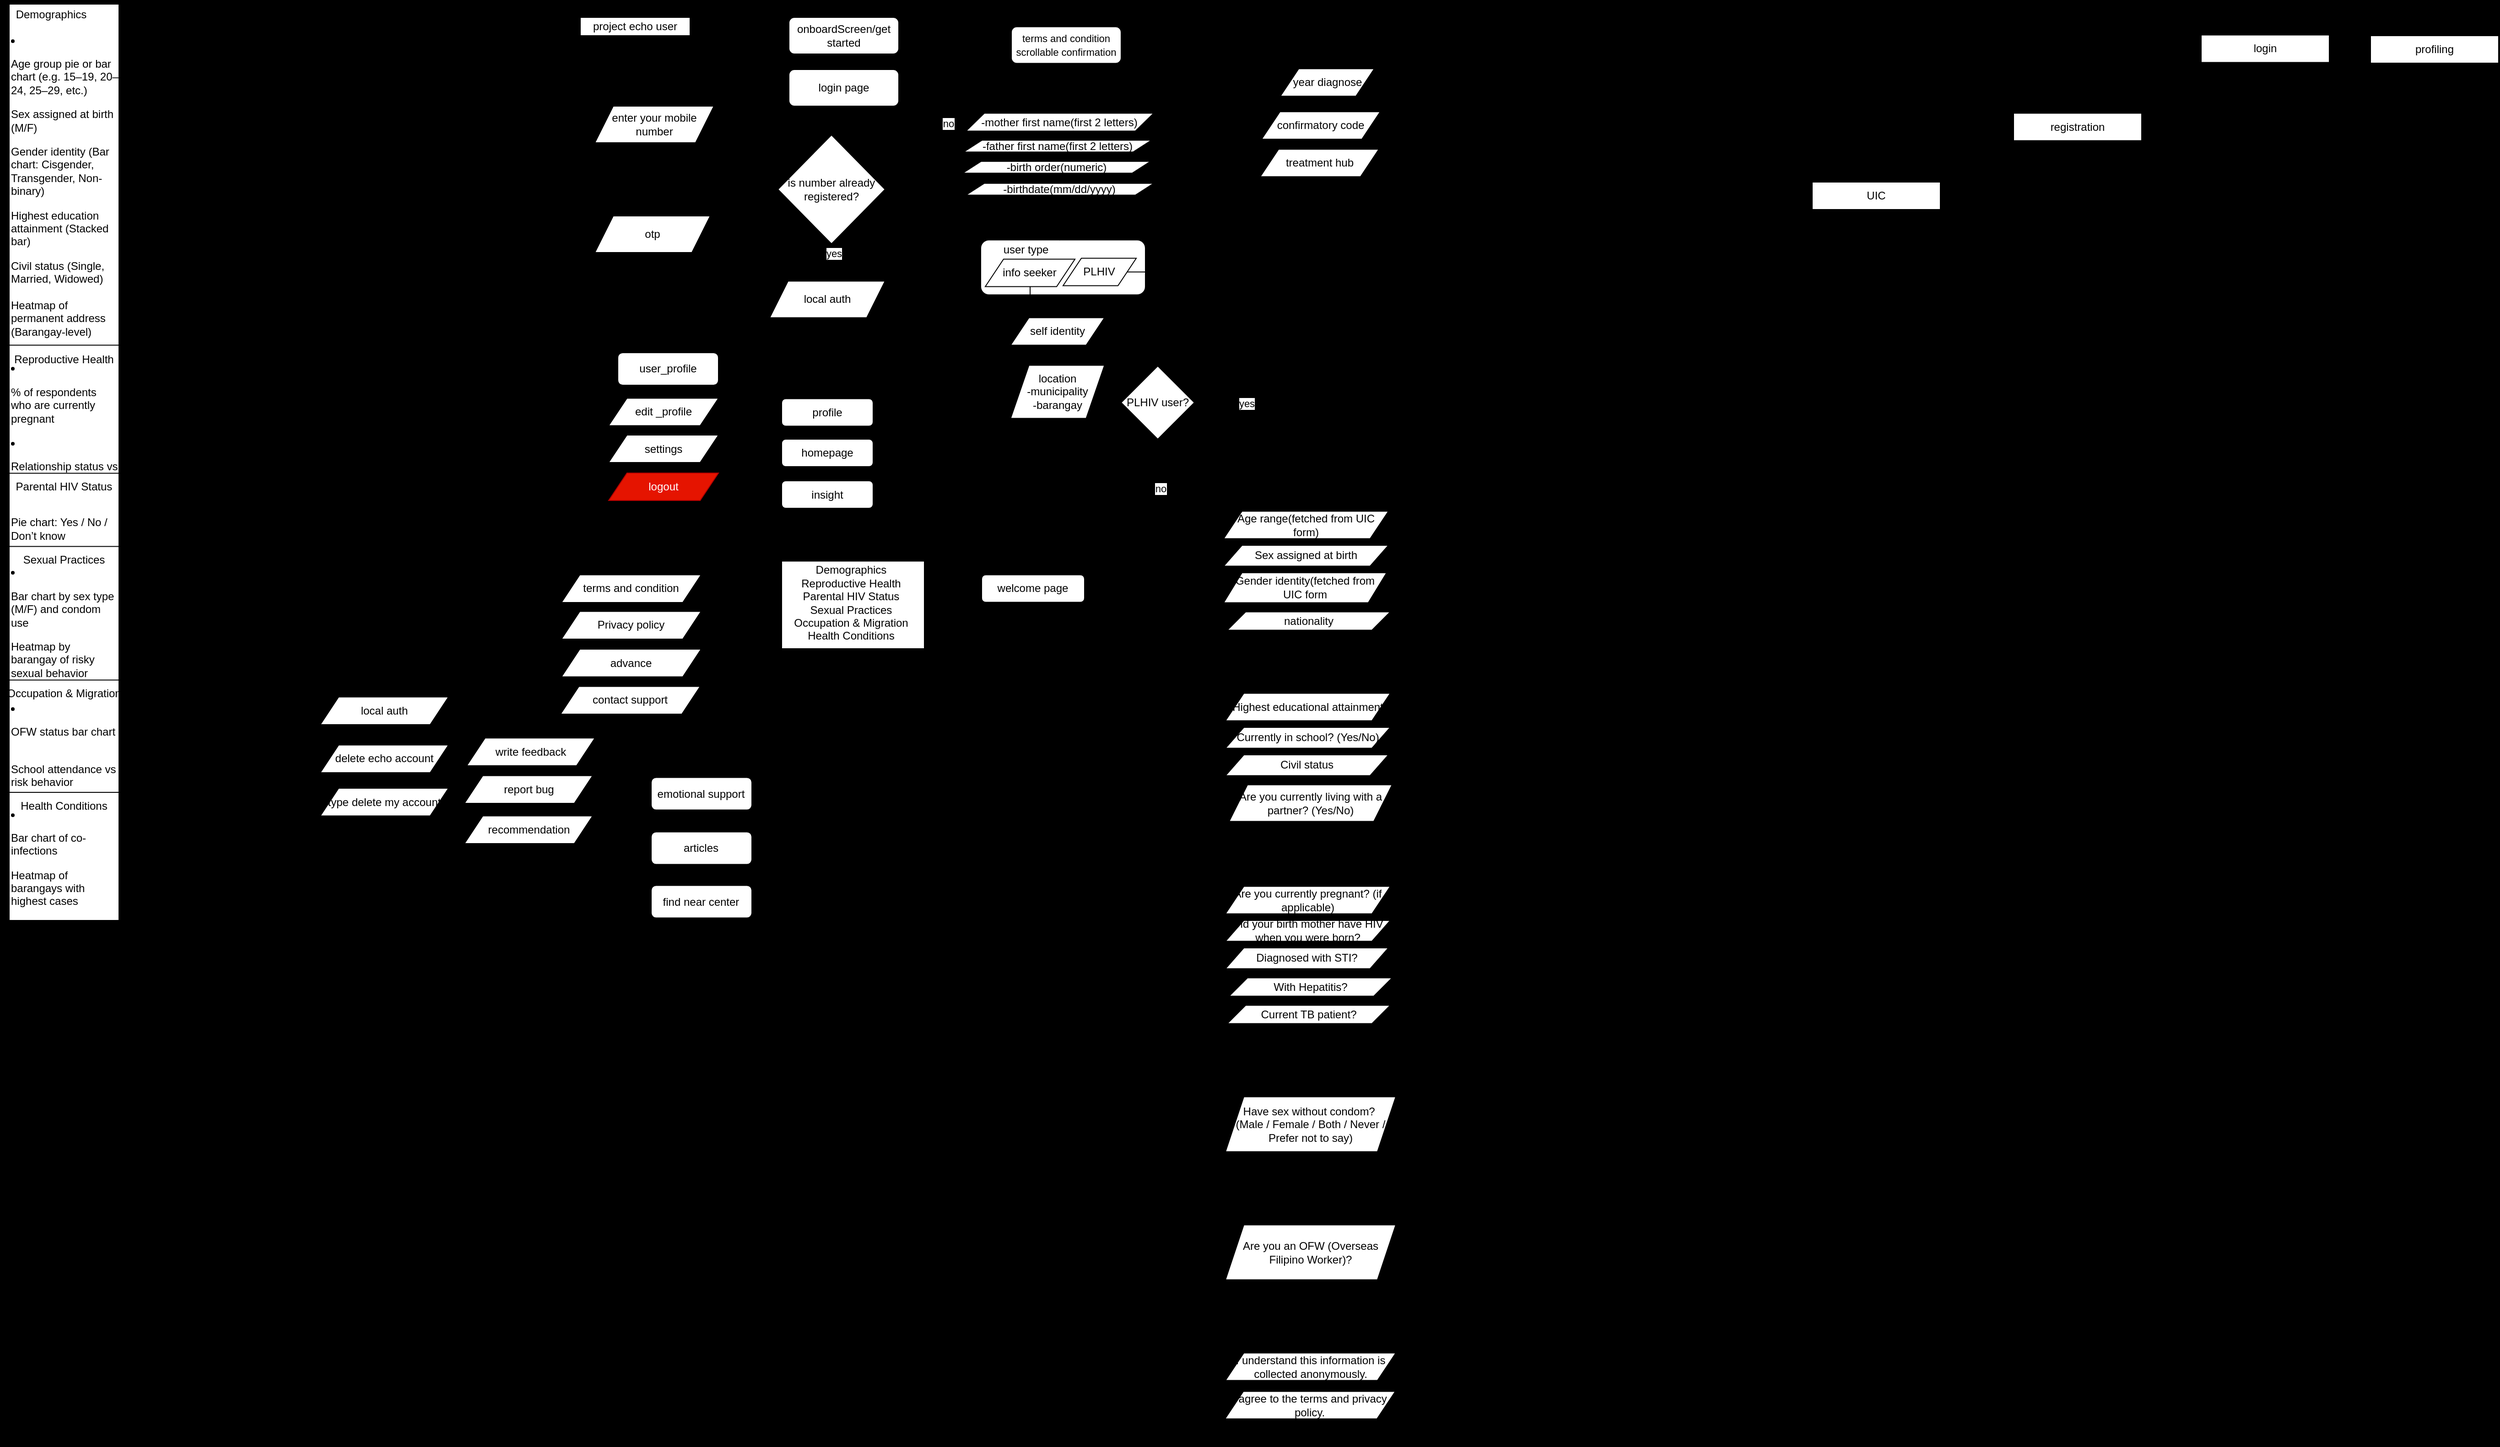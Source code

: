 <mxfile version="28.0.5">
  <diagram name="Page-1" id="9R6yXRowSwLRwM4YF0jt">
    <mxGraphModel dx="2304" dy="1020" grid="1" gridSize="10" guides="1" tooltips="1" connect="1" arrows="1" fold="1" page="1" pageScale="1" pageWidth="850" pageHeight="1100" background="light-dark(#000000,#000000)" math="0" shadow="0">
      <root>
        <mxCell id="0" />
        <mxCell id="1" parent="0" />
        <mxCell id="_if-oOEPhQZ48nYMYrpP-11" value="" style="rounded=0;whiteSpace=wrap;html=1;fillColor=none;" vertex="1" parent="1">
          <mxGeometry x="185.48" y="649.75" width="170.51" height="169.75" as="geometry" />
        </mxCell>
        <mxCell id="TQ_paNnPEj-k8EMu2wSg-22" value="" style="rounded=0;whiteSpace=wrap;html=1;fillColor=none;" parent="1" vertex="1">
          <mxGeometry x="627.99" y="132.25" width="226" height="133" as="geometry" />
        </mxCell>
        <mxCell id="PzX3rmqmM5q8GLzGmmiX-13" value="" style="rounded=0;whiteSpace=wrap;html=1;fillColor=none;" parent="1" vertex="1">
          <mxGeometry x="413.99" y="451.75" width="140" height="155.25" as="geometry" />
        </mxCell>
        <mxCell id="_LMe8sHWsWOSTw_ekPAe-2" value="project echo user" style="rounded=0;whiteSpace=wrap;html=1;" parent="1" vertex="1">
          <mxGeometry x="213.99" y="50" width="120" height="20" as="geometry" />
        </mxCell>
        <mxCell id="_LMe8sHWsWOSTw_ekPAe-17" style="edgeStyle=orthogonalEdgeStyle;rounded=0;orthogonalLoop=1;jettySize=auto;html=1;exitX=0;exitY=0.5;exitDx=0;exitDy=0;" parent="1" source="_LMe8sHWsWOSTw_ekPAe-4" edge="1">
          <mxGeometry relative="1" as="geometry">
            <mxPoint x="442.166" y="148" as="targetPoint" />
          </mxGeometry>
        </mxCell>
        <mxCell id="_LMe8sHWsWOSTw_ekPAe-4" value="login page" style="rounded=1;whiteSpace=wrap;html=1;" parent="1" vertex="1">
          <mxGeometry x="441.99" y="107" width="120" height="40" as="geometry" />
        </mxCell>
        <mxCell id="-NJHEdXc2_ys1D_Juve5-9" style="edgeStyle=orthogonalEdgeStyle;rounded=0;orthogonalLoop=1;jettySize=auto;html=1;exitX=0.5;exitY=1;exitDx=0;exitDy=0;" parent="1" source="_LMe8sHWsWOSTw_ekPAe-10" target="-NJHEdXc2_ys1D_Juve5-8" edge="1">
          <mxGeometry relative="1" as="geometry" />
        </mxCell>
        <mxCell id="_LMe8sHWsWOSTw_ekPAe-10" value="enter your mobile number" style="shape=parallelogram;perimeter=parallelogramPerimeter;whiteSpace=wrap;html=1;fixedSize=1;" parent="1" vertex="1">
          <mxGeometry x="229.99" y="147" width="130" height="40" as="geometry" />
        </mxCell>
        <mxCell id="_LMe8sHWsWOSTw_ekPAe-22" style="edgeStyle=orthogonalEdgeStyle;rounded=0;orthogonalLoop=1;jettySize=auto;html=1;exitX=0;exitY=0.5;exitDx=0;exitDy=0;entryX=0.5;entryY=0;entryDx=0;entryDy=0;" parent="1" source="_LMe8sHWsWOSTw_ekPAe-4" target="_LMe8sHWsWOSTw_ekPAe-10" edge="1">
          <mxGeometry relative="1" as="geometry">
            <mxPoint x="325.51" y="218.6" as="targetPoint" />
          </mxGeometry>
        </mxCell>
        <mxCell id="_LMe8sHWsWOSTw_ekPAe-31" value="" style="rounded=1;whiteSpace=wrap;html=1;" parent="1" vertex="1">
          <mxGeometry x="651.49" y="293.25" width="180" height="60" as="geometry" />
        </mxCell>
        <mxCell id="TQ_paNnPEj-k8EMu2wSg-8" style="edgeStyle=orthogonalEdgeStyle;rounded=0;orthogonalLoop=1;jettySize=auto;html=1;exitX=1;exitY=0.5;exitDx=0;exitDy=0;entryX=0.75;entryY=0;entryDx=0;entryDy=0;" parent="1" source="_LMe8sHWsWOSTw_ekPAe-32" target="TQ_paNnPEj-k8EMu2wSg-7" edge="1">
          <mxGeometry relative="1" as="geometry" />
        </mxCell>
        <mxCell id="_LMe8sHWsWOSTw_ekPAe-32" value="PLHIV" style="shape=parallelogram;perimeter=parallelogramPerimeter;whiteSpace=wrap;html=1;fixedSize=1;" parent="1" vertex="1">
          <mxGeometry x="741.49" y="313.25" width="80" height="30" as="geometry" />
        </mxCell>
        <mxCell id="TQ_paNnPEj-k8EMu2wSg-10" style="edgeStyle=orthogonalEdgeStyle;rounded=0;orthogonalLoop=1;jettySize=auto;html=1;exitX=0.5;exitY=1;exitDx=0;exitDy=0;" parent="1" source="_LMe8sHWsWOSTw_ekPAe-33" target="-NJHEdXc2_ys1D_Juve5-5" edge="1">
          <mxGeometry relative="1" as="geometry" />
        </mxCell>
        <mxCell id="_LMe8sHWsWOSTw_ekPAe-33" value="info seeker" style="shape=parallelogram;perimeter=parallelogramPerimeter;whiteSpace=wrap;html=1;fixedSize=1;" parent="1" vertex="1">
          <mxGeometry x="656.49" y="314.25" width="98" height="30" as="geometry" />
        </mxCell>
        <mxCell id="_LMe8sHWsWOSTw_ekPAe-34" value="user type" style="rounded=1;whiteSpace=wrap;html=1;strokeColor=none;" parent="1" vertex="1">
          <mxGeometry x="661.49" y="299.25" width="80" height="10" as="geometry" />
        </mxCell>
        <mxCell id="_if-oOEPhQZ48nYMYrpP-65" style="edgeStyle=orthogonalEdgeStyle;rounded=0;orthogonalLoop=1;jettySize=auto;html=1;exitX=1;exitY=0.5;exitDx=0;exitDy=0;entryX=0;entryY=0;entryDx=0;entryDy=0;" edge="1" parent="1" source="_LMe8sHWsWOSTw_ekPAe-37" target="hLlVX3qkGdRgcRe8pmFS-6">
          <mxGeometry relative="1" as="geometry" />
        </mxCell>
        <mxCell id="_LMe8sHWsWOSTw_ekPAe-37" value="&lt;div&gt;location&lt;/div&gt;&lt;div&gt;-municipality&lt;/div&gt;&lt;div&gt;-barangay&lt;/div&gt;" style="shape=parallelogram;perimeter=parallelogramPerimeter;whiteSpace=wrap;html=1;fixedSize=1;" parent="1" vertex="1">
          <mxGeometry x="684.24" y="430.25" width="102.5" height="58" as="geometry" />
        </mxCell>
        <mxCell id="_LMe8sHWsWOSTw_ekPAe-53" value="welcome page" style="rounded=1;whiteSpace=wrap;html=1;" parent="1" vertex="1">
          <mxGeometry x="652.49" y="659.25" width="112.5" height="30" as="geometry" />
        </mxCell>
        <mxCell id="hLlVX3qkGdRgcRe8pmFS-5" style="edgeStyle=orthogonalEdgeStyle;rounded=0;orthogonalLoop=1;jettySize=auto;html=1;exitX=0;exitY=0.5;exitDx=0;exitDy=0;entryX=0.75;entryY=0;entryDx=0;entryDy=0;" parent="1" source="_LMe8sHWsWOSTw_ekPAe-55" target="PzX3rmqmM5q8GLzGmmiX-22" edge="1">
          <mxGeometry relative="1" as="geometry" />
        </mxCell>
        <mxCell id="_LMe8sHWsWOSTw_ekPAe-55" value="homepage" style="rounded=1;whiteSpace=wrap;html=1;" parent="1" vertex="1">
          <mxGeometry x="433.99" y="511" width="100" height="30" as="geometry" />
        </mxCell>
        <mxCell id="_LMe8sHWsWOSTw_ekPAe-59" style="edgeStyle=orthogonalEdgeStyle;rounded=0;orthogonalLoop=1;jettySize=auto;html=1;exitX=0.5;exitY=1;exitDx=0;exitDy=0;entryX=0.5;entryY=0;entryDx=0;entryDy=0;" parent="1" source="_LMe8sHWsWOSTw_ekPAe-58" target="_LMe8sHWsWOSTw_ekPAe-4" edge="1">
          <mxGeometry relative="1" as="geometry" />
        </mxCell>
        <mxCell id="_LMe8sHWsWOSTw_ekPAe-58" value="onboardScreen/get started" style="rounded=1;whiteSpace=wrap;html=1;" parent="1" vertex="1">
          <mxGeometry x="441.99" y="50" width="120" height="40" as="geometry" />
        </mxCell>
        <mxCell id="-NJHEdXc2_ys1D_Juve5-7" style="edgeStyle=orthogonalEdgeStyle;rounded=0;orthogonalLoop=1;jettySize=auto;html=1;exitX=0.5;exitY=1;exitDx=0;exitDy=0;" parent="1" source="-NJHEdXc2_ys1D_Juve5-5" target="_LMe8sHWsWOSTw_ekPAe-37" edge="1">
          <mxGeometry relative="1" as="geometry" />
        </mxCell>
        <mxCell id="-NJHEdXc2_ys1D_Juve5-5" value="self identity" style="shape=parallelogram;perimeter=parallelogramPerimeter;whiteSpace=wrap;html=1;fixedSize=1;" parent="1" vertex="1">
          <mxGeometry x="684.24" y="378.25" width="102.5" height="30" as="geometry" />
        </mxCell>
        <mxCell id="Z2BPIPwkAZa0jg8t_c1K-12" style="edgeStyle=orthogonalEdgeStyle;rounded=0;orthogonalLoop=1;jettySize=auto;html=1;exitX=1;exitY=0.5;exitDx=0;exitDy=0;entryX=0;entryY=0.5;entryDx=0;entryDy=0;" parent="1" source="-NJHEdXc2_ys1D_Juve5-8" target="-NJHEdXc2_ys1D_Juve5-28" edge="1">
          <mxGeometry relative="1" as="geometry" />
        </mxCell>
        <mxCell id="-NJHEdXc2_ys1D_Juve5-8" value="otp" style="shape=parallelogram;perimeter=parallelogramPerimeter;whiteSpace=wrap;html=1;fixedSize=1;" parent="1" vertex="1">
          <mxGeometry x="229.99" y="267" width="126" height="40" as="geometry" />
        </mxCell>
        <mxCell id="PzX3rmqmM5q8GLzGmmiX-14" style="edgeStyle=orthogonalEdgeStyle;rounded=0;orthogonalLoop=1;jettySize=auto;html=1;exitX=0.5;exitY=1;exitDx=0;exitDy=0;entryX=0;entryY=0.25;entryDx=0;entryDy=0;" parent="1" source="-NJHEdXc2_ys1D_Juve5-20" target="PzX3rmqmM5q8GLzGmmiX-13" edge="1">
          <mxGeometry relative="1" as="geometry" />
        </mxCell>
        <mxCell id="-NJHEdXc2_ys1D_Juve5-20" value="local auth" style="shape=parallelogram;perimeter=parallelogramPerimeter;whiteSpace=wrap;html=1;fixedSize=1;" parent="1" vertex="1">
          <mxGeometry x="420.99" y="338.25" width="126" height="40" as="geometry" />
        </mxCell>
        <mxCell id="-NJHEdXc2_ys1D_Juve5-30" style="edgeStyle=orthogonalEdgeStyle;rounded=0;orthogonalLoop=1;jettySize=auto;html=1;exitX=0.5;exitY=1;exitDx=0;exitDy=0;entryX=0.5;entryY=0;entryDx=0;entryDy=0;" parent="1" source="-NJHEdXc2_ys1D_Juve5-28" target="-NJHEdXc2_ys1D_Juve5-20" edge="1">
          <mxGeometry relative="1" as="geometry" />
        </mxCell>
        <mxCell id="-NJHEdXc2_ys1D_Juve5-33" value="yes" style="edgeLabel;html=1;align=center;verticalAlign=middle;resizable=0;points=[];" parent="-NJHEdXc2_ys1D_Juve5-30" vertex="1" connectable="0">
          <mxGeometry x="-0.56" y="2" relative="1" as="geometry">
            <mxPoint as="offset" />
          </mxGeometry>
        </mxCell>
        <mxCell id="hLlVX3qkGdRgcRe8pmFS-13" style="edgeStyle=orthogonalEdgeStyle;rounded=0;orthogonalLoop=1;jettySize=auto;html=1;exitX=1;exitY=0.5;exitDx=0;exitDy=0;entryX=0;entryY=0.25;entryDx=0;entryDy=0;" parent="1" source="-NJHEdXc2_ys1D_Juve5-28" target="-NJHEdXc2_ys1D_Juve5-2" edge="1">
          <mxGeometry relative="1" as="geometry">
            <mxPoint x="617.49" y="89.25" as="sourcePoint" />
          </mxGeometry>
        </mxCell>
        <mxCell id="hLlVX3qkGdRgcRe8pmFS-15" value="no" style="edgeLabel;html=1;align=center;verticalAlign=middle;resizable=0;points=[];" parent="hLlVX3qkGdRgcRe8pmFS-13" vertex="1" connectable="0">
          <mxGeometry x="-0.076" relative="1" as="geometry">
            <mxPoint as="offset" />
          </mxGeometry>
        </mxCell>
        <mxCell id="-NJHEdXc2_ys1D_Juve5-28" value="is number already registered?" style="rhombus;whiteSpace=wrap;html=1;" parent="1" vertex="1">
          <mxGeometry x="429.99" y="178.5" width="117" height="119" as="geometry" />
        </mxCell>
        <mxCell id="TQ_paNnPEj-k8EMu2wSg-27" style="edgeStyle=orthogonalEdgeStyle;rounded=0;orthogonalLoop=1;jettySize=auto;html=1;exitX=0.5;exitY=1;exitDx=0;exitDy=0;entryX=0.75;entryY=0;entryDx=0;entryDy=0;" parent="1" source="-NJHEdXc2_ys1D_Juve5-2" target="TQ_paNnPEj-k8EMu2wSg-22" edge="1">
          <mxGeometry relative="1" as="geometry" />
        </mxCell>
        <mxCell id="-NJHEdXc2_ys1D_Juve5-2" value="&lt;div&gt;&lt;font style=&quot;font-size: 11px;&quot;&gt;terms and condition scrollable confirmation&lt;/font&gt;&lt;/div&gt;" style="rounded=1;whiteSpace=wrap;html=1;" parent="1" vertex="1">
          <mxGeometry x="684.99" y="60.25" width="120" height="40" as="geometry" />
        </mxCell>
        <mxCell id="Z2BPIPwkAZa0jg8t_c1K-1" value="find near center" style="rounded=1;whiteSpace=wrap;html=1;" parent="1" vertex="1">
          <mxGeometry x="291.49" y="998.75" width="110" height="35.5" as="geometry" />
        </mxCell>
        <mxCell id="Z2BPIPwkAZa0jg8t_c1K-2" value="emotional support" style="rounded=1;whiteSpace=wrap;html=1;" parent="1" vertex="1">
          <mxGeometry x="291.49" y="880.75" width="110" height="35.5" as="geometry" />
        </mxCell>
        <mxCell id="Z2BPIPwkAZa0jg8t_c1K-3" value="articles" style="rounded=1;whiteSpace=wrap;html=1;" parent="1" vertex="1">
          <mxGeometry x="291.49" y="940.25" width="110" height="35.5" as="geometry" />
        </mxCell>
        <mxCell id="Z2BPIPwkAZa0jg8t_c1K-28" value="" style="shape=image;verticalLabelPosition=bottom;labelBackgroundColor=default;verticalAlign=top;aspect=fixed;imageAspect=0;image=https://docs.flutter.dev/assets/images/branding/flutter/logo/default.svg;" parent="1" vertex="1">
          <mxGeometry x="40" y="45" width="47.5" height="47.5" as="geometry" />
        </mxCell>
        <mxCell id="9h75YwdOtFmBBY_GWxxM-14" value="" style="shape=tableRow;horizontal=0;startSize=0;swimlaneHead=0;swimlaneBody=0;fillColor=none;collapsible=0;dropTarget=0;points=[[0,0.5],[1,0.5]];portConstraint=eastwest;top=0;left=0;right=0;bottom=0;" parent="1" vertex="1">
          <mxGeometry x="1700" y="340" width="180" height="30" as="geometry" />
        </mxCell>
        <mxCell id="9h75YwdOtFmBBY_GWxxM-15" value="" style="shape=partialRectangle;connectable=0;fillColor=none;top=0;left=0;bottom=0;right=0;editable=1;overflow=hidden;whiteSpace=wrap;html=1;" parent="9h75YwdOtFmBBY_GWxxM-14" vertex="1">
          <mxGeometry width="30" height="30" as="geometry">
            <mxRectangle width="30" height="30" as="alternateBounds" />
          </mxGeometry>
        </mxCell>
        <mxCell id="PzX3rmqmM5q8GLzGmmiX-21" style="edgeStyle=orthogonalEdgeStyle;rounded=0;orthogonalLoop=1;jettySize=auto;html=1;exitX=0;exitY=0.5;exitDx=0;exitDy=0;entryX=1;entryY=0.25;entryDx=0;entryDy=0;" parent="1" source="PzX3rmqmM5q8GLzGmmiX-9" target="PzX3rmqmM5q8GLzGmmiX-19" edge="1">
          <mxGeometry relative="1" as="geometry" />
        </mxCell>
        <mxCell id="PzX3rmqmM5q8GLzGmmiX-9" value="profile" style="rounded=1;whiteSpace=wrap;html=1;" parent="1" vertex="1">
          <mxGeometry x="433.99" y="466.75" width="100" height="30" as="geometry" />
        </mxCell>
        <mxCell id="PzX3rmqmM5q8GLzGmmiX-15" style="edgeStyle=orthogonalEdgeStyle;rounded=0;orthogonalLoop=1;jettySize=auto;html=1;exitX=0;exitY=0.5;exitDx=0;exitDy=0;entryX=1.004;entryY=0.41;entryDx=0;entryDy=0;entryPerimeter=0;" parent="1" source="_LMe8sHWsWOSTw_ekPAe-53" target="PzX3rmqmM5q8GLzGmmiX-13" edge="1">
          <mxGeometry relative="1" as="geometry" />
        </mxCell>
        <mxCell id="PzX3rmqmM5q8GLzGmmiX-16" value="user_profile" style="rounded=1;whiteSpace=wrap;html=1;" parent="1" vertex="1">
          <mxGeometry x="255" y="416.5" width="110" height="35.5" as="geometry" />
        </mxCell>
        <mxCell id="PzX3rmqmM5q8GLzGmmiX-19" value="" style="rounded=0;whiteSpace=wrap;html=1;fillColor=none;" parent="1" vertex="1">
          <mxGeometry x="240" y="406.5" width="130" height="180" as="geometry" />
        </mxCell>
        <mxCell id="PzX3rmqmM5q8GLzGmmiX-22" value="" style="rounded=0;whiteSpace=wrap;html=1;fillColor=none;" parent="1" vertex="1">
          <mxGeometry x="278.99" y="870.75" width="135" height="177.25" as="geometry" />
        </mxCell>
        <mxCell id="hLlVX3qkGdRgcRe8pmFS-8" style="edgeStyle=orthogonalEdgeStyle;rounded=0;orthogonalLoop=1;jettySize=auto;html=1;exitX=0.5;exitY=1;exitDx=0;exitDy=0;entryX=1;entryY=0.5;entryDx=0;entryDy=0;" parent="1" source="hLlVX3qkGdRgcRe8pmFS-6" target="_LMe8sHWsWOSTw_ekPAe-53" edge="1">
          <mxGeometry relative="1" as="geometry">
            <Array as="points">
              <mxPoint x="850" y="511" />
              <mxPoint x="850" y="674" />
            </Array>
          </mxGeometry>
        </mxCell>
        <mxCell id="hLlVX3qkGdRgcRe8pmFS-12" value="no" style="edgeLabel;html=1;align=center;verticalAlign=middle;resizable=0;points=[];" parent="hLlVX3qkGdRgcRe8pmFS-8" vertex="1" connectable="0">
          <mxGeometry x="-0.533" y="-2" relative="1" as="geometry">
            <mxPoint as="offset" />
          </mxGeometry>
        </mxCell>
        <mxCell id="hLlVX3qkGdRgcRe8pmFS-10" style="edgeStyle=orthogonalEdgeStyle;rounded=0;orthogonalLoop=1;jettySize=auto;html=1;exitX=1;exitY=0.5;exitDx=0;exitDy=0;" parent="1" source="hLlVX3qkGdRgcRe8pmFS-6" target="TQ_paNnPEj-k8EMu2wSg-66" edge="1">
          <mxGeometry relative="1" as="geometry">
            <mxPoint x="886.323" y="691.25" as="targetPoint" />
          </mxGeometry>
        </mxCell>
        <mxCell id="hLlVX3qkGdRgcRe8pmFS-11" value="yes" style="edgeLabel;html=1;align=center;verticalAlign=middle;resizable=0;points=[];" parent="hLlVX3qkGdRgcRe8pmFS-10" vertex="1" connectable="0">
          <mxGeometry x="-0.301" y="-1" relative="1" as="geometry">
            <mxPoint x="-7" as="offset" />
          </mxGeometry>
        </mxCell>
        <mxCell id="hLlVX3qkGdRgcRe8pmFS-6" value="PLHIV user?" style="rhombus;whiteSpace=wrap;html=1;" parent="1" vertex="1">
          <mxGeometry x="804.99" y="431" width="80" height="80" as="geometry" />
        </mxCell>
        <mxCell id="TQ_paNnPEj-k8EMu2wSg-2" value="year diagnose" style="shape=parallelogram;perimeter=parallelogramPerimeter;whiteSpace=wrap;html=1;fixedSize=1;" parent="1" vertex="1">
          <mxGeometry x="978.99" y="106.13" width="102.5" height="30" as="geometry" />
        </mxCell>
        <mxCell id="TQ_paNnPEj-k8EMu2wSg-3" value="confirmatory code" style="shape=parallelogram;perimeter=parallelogramPerimeter;whiteSpace=wrap;html=1;fixedSize=1;" parent="1" vertex="1">
          <mxGeometry x="958.49" y="153.13" width="129.5" height="30" as="geometry" />
        </mxCell>
        <mxCell id="TQ_paNnPEj-k8EMu2wSg-4" value="treatment hub" style="shape=parallelogram;perimeter=parallelogramPerimeter;whiteSpace=wrap;html=1;fixedSize=1;" parent="1" vertex="1">
          <mxGeometry x="956.99" y="194.13" width="129.5" height="30" as="geometry" />
        </mxCell>
        <mxCell id="TQ_paNnPEj-k8EMu2wSg-5" value="" style="rounded=0;whiteSpace=wrap;html=1;fillColor=none;" parent="1" vertex="1">
          <mxGeometry x="948.99" y="147.13" width="150" height="92" as="geometry" />
        </mxCell>
        <mxCell id="TQ_paNnPEj-k8EMu2wSg-70" style="edgeStyle=orthogonalEdgeStyle;rounded=0;orthogonalLoop=1;jettySize=auto;html=1;exitX=0.5;exitY=1;exitDx=0;exitDy=0;entryX=1;entryY=0.5;entryDx=0;entryDy=0;" parent="1" source="TQ_paNnPEj-k8EMu2wSg-6" target="-NJHEdXc2_ys1D_Juve5-5" edge="1">
          <mxGeometry relative="1" as="geometry">
            <Array as="points">
              <mxPoint x="1014.99" y="393" />
            </Array>
          </mxGeometry>
        </mxCell>
        <mxCell id="TQ_paNnPEj-k8EMu2wSg-6" value="" style="rounded=1;whiteSpace=wrap;html=1;fillColor=none;" parent="1" vertex="1">
          <mxGeometry x="928.99" y="81.88" width="190" height="175.25" as="geometry" />
        </mxCell>
        <mxCell id="TQ_paNnPEj-k8EMu2wSg-7" value="PLHIV validation" style="text;html=1;align=center;verticalAlign=middle;whiteSpace=wrap;rounded=0;" parent="1" vertex="1">
          <mxGeometry x="918.99" y="77.88" width="149" height="30" as="geometry" />
        </mxCell>
        <mxCell id="TQ_paNnPEj-k8EMu2wSg-16" value="profilling form/stepper form" style="text;html=1;align=center;verticalAlign=middle;whiteSpace=wrap;rounded=0;" parent="1" vertex="1">
          <mxGeometry x="899.99" y="519.5" width="170" height="30" as="geometry" />
        </mxCell>
        <mxCell id="TQ_paNnPEj-k8EMu2wSg-40" style="edgeStyle=orthogonalEdgeStyle;rounded=0;orthogonalLoop=1;jettySize=auto;html=1;exitX=0.5;exitY=1;exitDx=0;exitDy=0;" parent="1" source="TQ_paNnPEj-k8EMu2wSg-18" target="TQ_paNnPEj-k8EMu2wSg-34" edge="1">
          <mxGeometry relative="1" as="geometry" />
        </mxCell>
        <mxCell id="TQ_paNnPEj-k8EMu2wSg-18" value="" style="rounded=1;whiteSpace=wrap;html=1;fillColor=none;" parent="1" vertex="1">
          <mxGeometry x="904.99" y="561.5" width="210" height="168.25" as="geometry" />
        </mxCell>
        <mxCell id="TQ_paNnPEj-k8EMu2wSg-19" value="Age and Identity" style="text;html=1;align=center;verticalAlign=middle;whiteSpace=wrap;rounded=0;" parent="1" vertex="1">
          <mxGeometry x="918.49" y="559.75" width="96.5" height="30" as="geometry" />
        </mxCell>
        <mxCell id="TQ_paNnPEj-k8EMu2wSg-20" value="Age range(fetched from UIC form)" style="shape=parallelogram;perimeter=parallelogramPerimeter;whiteSpace=wrap;html=1;fixedSize=1;" parent="1" vertex="1">
          <mxGeometry x="916.99" y="589.75" width="180" height="30" as="geometry" />
        </mxCell>
        <mxCell id="TQ_paNnPEj-k8EMu2wSg-21" value="&lt;div&gt;-mother first name(first 2 letters)&lt;/div&gt;" style="shape=parallelogram;perimeter=parallelogramPerimeter;whiteSpace=wrap;html=1;fixedSize=1;" parent="1" vertex="1">
          <mxGeometry x="635.49" y="154.75" width="205" height="19.5" as="geometry" />
        </mxCell>
        <mxCell id="TQ_paNnPEj-k8EMu2wSg-23" value="UIC/user identifier" style="text;html=1;align=center;verticalAlign=middle;whiteSpace=wrap;rounded=0;" parent="1" vertex="1">
          <mxGeometry x="632.49" y="129.25" width="120" height="30" as="geometry" />
        </mxCell>
        <mxCell id="TQ_paNnPEj-k8EMu2wSg-24" value="&lt;div&gt;-father first name(first 2 letters)&lt;/div&gt;" style="shape=parallelogram;perimeter=parallelogramPerimeter;whiteSpace=wrap;html=1;fixedSize=1;" parent="1" vertex="1">
          <mxGeometry x="632.99" y="184.25" width="205" height="12.87" as="geometry" />
        </mxCell>
        <mxCell id="TQ_paNnPEj-k8EMu2wSg-25" value="&lt;div&gt;-birth order(numeric)&lt;/div&gt;" style="shape=parallelogram;perimeter=parallelogramPerimeter;whiteSpace=wrap;html=1;fixedSize=1;" parent="1" vertex="1">
          <mxGeometry x="631.99" y="207.38" width="205" height="12.87" as="geometry" />
        </mxCell>
        <mxCell id="TQ_paNnPEj-k8EMu2wSg-26" value="&lt;div&gt;-birthdate(mm/dd/yyyy)&lt;/div&gt;" style="shape=parallelogram;perimeter=parallelogramPerimeter;whiteSpace=wrap;html=1;fixedSize=1;" parent="1" vertex="1">
          <mxGeometry x="635.49" y="231.38" width="205" height="12.87" as="geometry" />
        </mxCell>
        <mxCell id="TQ_paNnPEj-k8EMu2wSg-28" style="edgeStyle=orthogonalEdgeStyle;rounded=0;orthogonalLoop=1;jettySize=auto;html=1;exitX=0.5;exitY=1;exitDx=0;exitDy=0;entryX=0.48;entryY=0.01;entryDx=0;entryDy=0;entryPerimeter=0;" parent="1" source="TQ_paNnPEj-k8EMu2wSg-22" target="_LMe8sHWsWOSTw_ekPAe-31" edge="1">
          <mxGeometry relative="1" as="geometry" />
        </mxCell>
        <mxCell id="TQ_paNnPEj-k8EMu2wSg-29" value="Sex assigned at birth" style="shape=parallelogram;perimeter=parallelogramPerimeter;whiteSpace=wrap;html=1;fixedSize=1;" parent="1" vertex="1">
          <mxGeometry x="916.99" y="627" width="180" height="22.75" as="geometry" />
        </mxCell>
        <mxCell id="TQ_paNnPEj-k8EMu2wSg-30" value="Gender identity(fetched from UIC form" style="shape=parallelogram;perimeter=parallelogramPerimeter;whiteSpace=wrap;html=1;fixedSize=1;" parent="1" vertex="1">
          <mxGeometry x="916.99" y="657" width="178" height="32.75" as="geometry" />
        </mxCell>
        <mxCell id="TQ_paNnPEj-k8EMu2wSg-31" value="nationality" style="shape=parallelogram;perimeter=parallelogramPerimeter;whiteSpace=wrap;html=1;fixedSize=1;" parent="1" vertex="1">
          <mxGeometry x="920.99" y="699.75" width="178" height="20" as="geometry" />
        </mxCell>
        <mxCell id="TQ_paNnPEj-k8EMu2wSg-48" style="edgeStyle=orthogonalEdgeStyle;rounded=0;orthogonalLoop=1;jettySize=auto;html=1;exitX=0.5;exitY=1;exitDx=0;exitDy=0;" parent="1" source="TQ_paNnPEj-k8EMu2wSg-34" target="TQ_paNnPEj-k8EMu2wSg-41" edge="1">
          <mxGeometry relative="1" as="geometry" />
        </mxCell>
        <mxCell id="TQ_paNnPEj-k8EMu2wSg-34" value="" style="rounded=1;whiteSpace=wrap;html=1;fillColor=none;" parent="1" vertex="1">
          <mxGeometry x="906.99" y="760.5" width="210" height="188.25" as="geometry" />
        </mxCell>
        <mxCell id="TQ_paNnPEj-k8EMu2wSg-35" value="Education &amp;amp; Status" style="text;html=1;align=center;verticalAlign=middle;whiteSpace=wrap;rounded=0;" parent="1" vertex="1">
          <mxGeometry x="920.49" y="758.75" width="109.5" height="30" as="geometry" />
        </mxCell>
        <mxCell id="TQ_paNnPEj-k8EMu2wSg-36" value="Highest educational attainment" style="shape=parallelogram;perimeter=parallelogramPerimeter;whiteSpace=wrap;html=1;fixedSize=1;" parent="1" vertex="1">
          <mxGeometry x="918.99" y="788.75" width="180" height="30" as="geometry" />
        </mxCell>
        <mxCell id="TQ_paNnPEj-k8EMu2wSg-37" value="Currently in school? (Yes/No)" style="shape=parallelogram;perimeter=parallelogramPerimeter;whiteSpace=wrap;html=1;fixedSize=1;" parent="1" vertex="1">
          <mxGeometry x="918.99" y="826" width="180" height="22.75" as="geometry" />
        </mxCell>
        <mxCell id="TQ_paNnPEj-k8EMu2wSg-38" value="Civil status" style="shape=parallelogram;perimeter=parallelogramPerimeter;whiteSpace=wrap;html=1;fixedSize=1;" parent="1" vertex="1">
          <mxGeometry x="918.99" y="856" width="178" height="22.75" as="geometry" />
        </mxCell>
        <mxCell id="TQ_paNnPEj-k8EMu2wSg-39" value="Are you currently living with a partner? (Yes/No)" style="shape=parallelogram;perimeter=parallelogramPerimeter;whiteSpace=wrap;html=1;fixedSize=1;" parent="1" vertex="1">
          <mxGeometry x="922.99" y="888.75" width="178" height="40" as="geometry" />
        </mxCell>
        <mxCell id="TQ_paNnPEj-k8EMu2wSg-56" style="edgeStyle=orthogonalEdgeStyle;rounded=0;orthogonalLoop=1;jettySize=auto;html=1;exitX=0.5;exitY=1;exitDx=0;exitDy=0;" parent="1" source="TQ_paNnPEj-k8EMu2wSg-41" target="TQ_paNnPEj-k8EMu2wSg-49" edge="1">
          <mxGeometry relative="1" as="geometry" />
        </mxCell>
        <mxCell id="TQ_paNnPEj-k8EMu2wSg-41" value="" style="rounded=1;whiteSpace=wrap;html=1;fillColor=none;" parent="1" vertex="1">
          <mxGeometry x="906.99" y="971.5" width="210" height="198.25" as="geometry" />
        </mxCell>
        <mxCell id="TQ_paNnPEj-k8EMu2wSg-42" value="Health &amp;amp; Pregnancy" style="text;html=1;align=center;verticalAlign=middle;whiteSpace=wrap;rounded=0;" parent="1" vertex="1">
          <mxGeometry x="920.49" y="969.75" width="109.5" height="30" as="geometry" />
        </mxCell>
        <mxCell id="TQ_paNnPEj-k8EMu2wSg-43" value="Are you currently pregnant? (if applicable)" style="shape=parallelogram;perimeter=parallelogramPerimeter;whiteSpace=wrap;html=1;fixedSize=1;" parent="1" vertex="1">
          <mxGeometry x="918.99" y="999.75" width="180" height="30" as="geometry" />
        </mxCell>
        <mxCell id="TQ_paNnPEj-k8EMu2wSg-44" value="Did your birth mother have HIV when you were born?" style="shape=parallelogram;perimeter=parallelogramPerimeter;whiteSpace=wrap;html=1;fixedSize=1;" parent="1" vertex="1">
          <mxGeometry x="918.99" y="1037" width="180" height="22.75" as="geometry" />
        </mxCell>
        <mxCell id="TQ_paNnPEj-k8EMu2wSg-45" value="Diagnosed with STI?" style="shape=parallelogram;perimeter=parallelogramPerimeter;whiteSpace=wrap;html=1;fixedSize=1;" parent="1" vertex="1">
          <mxGeometry x="918.99" y="1067" width="178" height="22.75" as="geometry" />
        </mxCell>
        <mxCell id="TQ_paNnPEj-k8EMu2wSg-46" value="With Hepatitis?" style="shape=parallelogram;perimeter=parallelogramPerimeter;whiteSpace=wrap;html=1;fixedSize=1;" parent="1" vertex="1">
          <mxGeometry x="922.99" y="1099.75" width="178" height="20" as="geometry" />
        </mxCell>
        <mxCell id="TQ_paNnPEj-k8EMu2wSg-47" value="Current TB patient?" style="shape=parallelogram;perimeter=parallelogramPerimeter;whiteSpace=wrap;html=1;fixedSize=1;" parent="1" vertex="1">
          <mxGeometry x="920.99" y="1129.75" width="178" height="20" as="geometry" />
        </mxCell>
        <mxCell id="TQ_paNnPEj-k8EMu2wSg-60" style="edgeStyle=orthogonalEdgeStyle;rounded=0;orthogonalLoop=1;jettySize=auto;html=1;exitX=0.5;exitY=1;exitDx=0;exitDy=0;" parent="1" source="TQ_paNnPEj-k8EMu2wSg-49" target="TQ_paNnPEj-k8EMu2wSg-57" edge="1">
          <mxGeometry relative="1" as="geometry" />
        </mxCell>
        <mxCell id="TQ_paNnPEj-k8EMu2wSg-49" value="" style="rounded=1;whiteSpace=wrap;html=1;fillColor=none;" parent="1" vertex="1">
          <mxGeometry x="906.99" y="1191.5" width="210" height="108.25" as="geometry" />
        </mxCell>
        <mxCell id="TQ_paNnPEj-k8EMu2wSg-50" value="Sexual Practices" style="text;html=1;align=center;verticalAlign=middle;whiteSpace=wrap;rounded=0;" parent="1" vertex="1">
          <mxGeometry x="920.49" y="1189.75" width="109.5" height="30" as="geometry" />
        </mxCell>
        <mxCell id="TQ_paNnPEj-k8EMu2wSg-51" value="&lt;div&gt;Have sex without condom?&amp;nbsp;&lt;/div&gt;&lt;div&gt;(Male / Female / Both / Never / Prefer not to say)&lt;/div&gt;" style="shape=parallelogram;perimeter=parallelogramPerimeter;whiteSpace=wrap;html=1;fixedSize=1;" parent="1" vertex="1">
          <mxGeometry x="918.99" y="1229.75" width="186" height="60" as="geometry" />
        </mxCell>
        <mxCell id="TQ_paNnPEj-k8EMu2wSg-65" style="edgeStyle=orthogonalEdgeStyle;rounded=0;orthogonalLoop=1;jettySize=auto;html=1;exitX=0.5;exitY=1;exitDx=0;exitDy=0;" parent="1" source="TQ_paNnPEj-k8EMu2wSg-57" target="TQ_paNnPEj-k8EMu2wSg-61" edge="1">
          <mxGeometry relative="1" as="geometry" />
        </mxCell>
        <mxCell id="TQ_paNnPEj-k8EMu2wSg-57" value="" style="rounded=1;whiteSpace=wrap;html=1;fillColor=none;" parent="1" vertex="1">
          <mxGeometry x="906.99" y="1331.5" width="210" height="108.25" as="geometry" />
        </mxCell>
        <mxCell id="TQ_paNnPEj-k8EMu2wSg-58" value="Work Status" style="text;html=1;align=center;verticalAlign=middle;whiteSpace=wrap;rounded=0;" parent="1" vertex="1">
          <mxGeometry x="920.49" y="1329.75" width="109.5" height="30" as="geometry" />
        </mxCell>
        <mxCell id="TQ_paNnPEj-k8EMu2wSg-59" value="Are you an OFW (Overseas Filipino Worker)?" style="shape=parallelogram;perimeter=parallelogramPerimeter;whiteSpace=wrap;html=1;fixedSize=1;" parent="1" vertex="1">
          <mxGeometry x="918.99" y="1369.75" width="186" height="60" as="geometry" />
        </mxCell>
        <mxCell id="TQ_paNnPEj-k8EMu2wSg-61" value="" style="rounded=1;whiteSpace=wrap;html=1;fillColor=none;" parent="1" vertex="1">
          <mxGeometry x="906.99" y="1471.5" width="210" height="128.25" as="geometry" />
        </mxCell>
        <mxCell id="TQ_paNnPEj-k8EMu2wSg-62" value="Final Consent / Confirmation" style="text;html=1;align=center;verticalAlign=middle;whiteSpace=wrap;rounded=0;" parent="1" vertex="1">
          <mxGeometry x="920.49" y="1469.75" width="109.5" height="30" as="geometry" />
        </mxCell>
        <mxCell id="TQ_paNnPEj-k8EMu2wSg-63" value=" I understand this information is collected anonymously." style="shape=parallelogram;perimeter=parallelogramPerimeter;whiteSpace=wrap;html=1;fixedSize=1;" parent="1" vertex="1">
          <mxGeometry x="918.99" y="1509.75" width="186" height="30" as="geometry" />
        </mxCell>
        <mxCell id="TQ_paNnPEj-k8EMu2wSg-64" value=" I agree to the terms and privacy policy." style="shape=parallelogram;perimeter=parallelogramPerimeter;whiteSpace=wrap;html=1;fixedSize=1;" parent="1" vertex="1">
          <mxGeometry x="918.49" y="1551.75" width="186" height="30" as="geometry" />
        </mxCell>
        <mxCell id="TQ_paNnPEj-k8EMu2wSg-84" style="edgeStyle=orthogonalEdgeStyle;rounded=0;orthogonalLoop=1;jettySize=auto;html=1;exitX=0.5;exitY=1;exitDx=0;exitDy=0;" parent="1" source="TQ_paNnPEj-k8EMu2wSg-69" target="TQ_paNnPEj-k8EMu2wSg-72" edge="1">
          <mxGeometry relative="1" as="geometry" />
        </mxCell>
        <mxCell id="TQ_paNnPEj-k8EMu2wSg-69" value="insight" style="rounded=1;whiteSpace=wrap;html=1;" parent="1" vertex="1">
          <mxGeometry x="433.99" y="556.5" width="100" height="30" as="geometry" />
        </mxCell>
        <mxCell id="TQ_paNnPEj-k8EMu2wSg-71" style="edgeStyle=orthogonalEdgeStyle;rounded=0;orthogonalLoop=1;jettySize=auto;html=1;exitX=0;exitY=0.25;exitDx=0;exitDy=0;entryX=1;entryY=0.5;entryDx=0;entryDy=0;" parent="1" source="TQ_paNnPEj-k8EMu2wSg-66" target="_LMe8sHWsWOSTw_ekPAe-53" edge="1">
          <mxGeometry relative="1" as="geometry">
            <Array as="points">
              <mxPoint x="849.99" y="798" />
              <mxPoint x="849.99" y="674" />
            </Array>
          </mxGeometry>
        </mxCell>
        <mxCell id="TQ_paNnPEj-k8EMu2wSg-66" value="" style="rounded=0;whiteSpace=wrap;html=1;fillColor=none;" parent="1" vertex="1">
          <mxGeometry x="893.99" y="527" width="237" height="1083.75" as="geometry" />
        </mxCell>
        <mxCell id="TQ_paNnPEj-k8EMu2wSg-72" value="" style="rounded=0;whiteSpace=wrap;html=1;align=left;" parent="1" vertex="1">
          <mxGeometry x="433.99" y="644.25" width="156.01" height="95.75" as="geometry" />
        </mxCell>
        <mxCell id="TQ_paNnPEj-k8EMu2wSg-75" value="&lt;div&gt;Demographics&lt;/div&gt;&lt;div&gt;Reproductive Health&lt;/div&gt;&lt;div&gt;Parental HIV Status&lt;/div&gt;&lt;div&gt;Sexual Practices&lt;/div&gt;&lt;div&gt;Occupation &amp;amp; Migration&lt;/div&gt;Health Conditions" style="text;html=1;align=center;verticalAlign=middle;whiteSpace=wrap;rounded=0;fontColor=light-dark(#000000,#00CC00);" parent="1" vertex="1">
          <mxGeometry x="444.99" y="640.25" width="130.01" height="99.75" as="geometry" />
        </mxCell>
        <mxCell id="_if-oOEPhQZ48nYMYrpP-1" value="edit _profile" style="shape=parallelogram;perimeter=parallelogramPerimeter;whiteSpace=wrap;html=1;fixedSize=1;" vertex="1" parent="1">
          <mxGeometry x="245" y="466.25" width="120" height="30" as="geometry" />
        </mxCell>
        <mxCell id="_if-oOEPhQZ48nYMYrpP-14" style="edgeStyle=orthogonalEdgeStyle;rounded=0;orthogonalLoop=1;jettySize=auto;html=1;exitX=0;exitY=0.5;exitDx=0;exitDy=0;entryX=0.25;entryY=0;entryDx=0;entryDy=0;" edge="1" parent="1" source="_if-oOEPhQZ48nYMYrpP-2" target="_if-oOEPhQZ48nYMYrpP-11">
          <mxGeometry relative="1" as="geometry">
            <Array as="points">
              <mxPoint x="228" y="522" />
            </Array>
          </mxGeometry>
        </mxCell>
        <mxCell id="_if-oOEPhQZ48nYMYrpP-2" value="settings" style="shape=parallelogram;perimeter=parallelogramPerimeter;whiteSpace=wrap;html=1;fixedSize=1;" vertex="1" parent="1">
          <mxGeometry x="245" y="506.5" width="120" height="30" as="geometry" />
        </mxCell>
        <mxCell id="_if-oOEPhQZ48nYMYrpP-3" value="logout" style="shape=parallelogram;perimeter=parallelogramPerimeter;whiteSpace=wrap;html=1;fixedSize=1;fillColor=#e51400;fontColor=#ffffff;strokeColor=#B20000;" vertex="1" parent="1">
          <mxGeometry x="245" y="548" width="120" height="30" as="geometry" />
        </mxCell>
        <mxCell id="_if-oOEPhQZ48nYMYrpP-7" value="terms and condition" style="shape=parallelogram;perimeter=parallelogramPerimeter;whiteSpace=wrap;html=1;fixedSize=1;" vertex="1" parent="1">
          <mxGeometry x="193.49" y="659.25" width="152.5" height="30.25" as="geometry" />
        </mxCell>
        <mxCell id="_if-oOEPhQZ48nYMYrpP-8" value="Privacy policy" style="shape=parallelogram;perimeter=parallelogramPerimeter;whiteSpace=wrap;html=1;fixedSize=1;" vertex="1" parent="1">
          <mxGeometry x="193.49" y="699.25" width="152.5" height="30.25" as="geometry" />
        </mxCell>
        <mxCell id="_if-oOEPhQZ48nYMYrpP-30" style="edgeStyle=orthogonalEdgeStyle;rounded=0;orthogonalLoop=1;jettySize=auto;html=1;exitX=0;exitY=0.5;exitDx=0;exitDy=0;entryX=0.5;entryY=0;entryDx=0;entryDy=0;" edge="1" parent="1" source="_if-oOEPhQZ48nYMYrpP-9" target="_if-oOEPhQZ48nYMYrpP-28">
          <mxGeometry relative="1" as="geometry" />
        </mxCell>
        <mxCell id="_if-oOEPhQZ48nYMYrpP-9" value="advance" style="shape=parallelogram;perimeter=parallelogramPerimeter;whiteSpace=wrap;html=1;fixedSize=1;" vertex="1" parent="1">
          <mxGeometry x="193.49" y="740.5" width="152.5" height="30.25" as="geometry" />
        </mxCell>
        <mxCell id="_if-oOEPhQZ48nYMYrpP-37" style="edgeStyle=orthogonalEdgeStyle;rounded=0;orthogonalLoop=1;jettySize=auto;html=1;exitX=0;exitY=0.5;exitDx=0;exitDy=0;entryX=0.5;entryY=0;entryDx=0;entryDy=0;" edge="1" parent="1" source="_if-oOEPhQZ48nYMYrpP-10" target="_if-oOEPhQZ48nYMYrpP-36">
          <mxGeometry relative="1" as="geometry">
            <Array as="points">
              <mxPoint x="173" y="796" />
              <mxPoint x="159" y="796" />
            </Array>
          </mxGeometry>
        </mxCell>
        <mxCell id="_if-oOEPhQZ48nYMYrpP-10" value="contact support" style="shape=parallelogram;perimeter=parallelogramPerimeter;whiteSpace=wrap;html=1;fixedSize=1;" vertex="1" parent="1">
          <mxGeometry x="192.48" y="781.25" width="152.5" height="30.25" as="geometry" />
        </mxCell>
        <mxCell id="_if-oOEPhQZ48nYMYrpP-15" value="&lt;li data-start=&quot;638&quot; data-end=&quot;699&quot;&gt;&lt;p data-start=&quot;640&quot; data-end=&quot;699&quot;&gt;Age group pie or bar chart (e.g. 15–19, 20–24, 25–29, etc.)&lt;/p&gt;&lt;p data-start=&quot;702&quot; data-end=&quot;729&quot;&gt;Sex assigned at birth (M/F)&lt;/p&gt;&lt;p data-start=&quot;732&quot; data-end=&quot;795&quot;&gt;Gender identity (Bar chart: Cisgender, Transgender, Non-binary)&lt;/p&gt;&lt;p data-start=&quot;798&quot; data-end=&quot;840&quot;&gt;Highest education attainment (Stacked bar)&lt;/p&gt;&lt;p data-start=&quot;843&quot; data-end=&quot;882&quot;&gt;Civil status (Single, Married, Widowed)&lt;br&gt;&lt;br&gt;Heatmap of permanent address (Barangay-level)&lt;/p&gt;&lt;/li&gt;&lt;li data-start=&quot;638&quot; data-end=&quot;699&quot;&gt;&lt;br&gt;&lt;/li&gt;" style="rounded=0;whiteSpace=wrap;html=1;align=left;" vertex="1" parent="1">
          <mxGeometry x="-410" y="35.5" width="120" height="422.75" as="geometry" />
        </mxCell>
        <mxCell id="_if-oOEPhQZ48nYMYrpP-16" value="&lt;br&gt;&lt;li data-start=&quot;1527&quot; data-end=&quot;1572&quot;&gt;&lt;p data-start=&quot;1529&quot; data-end=&quot;1572&quot;&gt;% of respondents who are currently pregnant&lt;/p&gt;&lt;/li&gt;&lt;li data-start=&quot;1573&quot; data-end=&quot;1619&quot;&gt;&lt;p data-start=&quot;1575&quot; data-end=&quot;1619&quot;&gt;Relationship status vs pregnancy correlation&lt;/p&gt;&lt;/li&gt;" style="rounded=0;whiteSpace=wrap;html=1;align=left;" vertex="1" parent="1">
          <mxGeometry x="-410" y="408.25" width="120" height="170" as="geometry" />
        </mxCell>
        <mxCell id="_if-oOEPhQZ48nYMYrpP-17" value="Reproductive Health" style="text;html=1;align=center;verticalAlign=middle;whiteSpace=wrap;rounded=0;fontColor=light-dark(#000000,#00CC00);" vertex="1" parent="1">
          <mxGeometry x="-420" y="409.25" width="140" height="30" as="geometry" />
        </mxCell>
        <mxCell id="_if-oOEPhQZ48nYMYrpP-18" value="Demographics" style="text;html=1;align=center;verticalAlign=middle;whiteSpace=wrap;rounded=0;fontColor=light-dark(#000000,#00CC00);" vertex="1" parent="1">
          <mxGeometry x="-394" y="31.5" width="60" height="30" as="geometry" />
        </mxCell>
        <mxCell id="_if-oOEPhQZ48nYMYrpP-19" value="Pie chart: Yes / No / Don’t know" style="rounded=0;whiteSpace=wrap;html=1;align=left;" vertex="1" parent="1">
          <mxGeometry x="-410" y="548.25" width="120" height="122.25" as="geometry" />
        </mxCell>
        <mxCell id="_if-oOEPhQZ48nYMYrpP-20" value="Parental HIV Status" style="text;html=1;align=center;verticalAlign=middle;whiteSpace=wrap;rounded=0;fontColor=light-dark(#000000,#00CC00);" vertex="1" parent="1">
          <mxGeometry x="-420" y="548.25" width="140" height="30" as="geometry" />
        </mxCell>
        <mxCell id="_if-oOEPhQZ48nYMYrpP-21" value="&lt;br&gt;&lt;li data-end=&quot;2599&quot; data-start=&quot;2555&quot;&gt;&lt;p data-end=&quot;2599&quot; data-start=&quot;2557&quot;&gt;Bar chart by sex type (M/F) and condom use&lt;/p&gt;&lt;p data-end=&quot;2646&quot; data-start=&quot;2602&quot;&gt;Heatmap by barangay of risky sexual behavior&lt;/p&gt;&lt;/li&gt;" style="rounded=0;whiteSpace=wrap;html=1;align=left;" vertex="1" parent="1">
          <mxGeometry x="-410" y="628.25" width="120" height="163.37" as="geometry" />
        </mxCell>
        <mxCell id="_if-oOEPhQZ48nYMYrpP-22" value=" Sexual Practices" style="text;html=1;align=center;verticalAlign=middle;whiteSpace=wrap;rounded=0;fontColor=light-dark(#000000,#00CC00);" vertex="1" parent="1">
          <mxGeometry x="-420" y="628.25" width="140" height="30" as="geometry" />
        </mxCell>
        <mxCell id="_if-oOEPhQZ48nYMYrpP-23" value="&lt;br&gt;&lt;li data-end=&quot;3112&quot; data-start=&quot;3090&quot;&gt;&lt;p data-end=&quot;3112&quot; data-start=&quot;3092&quot;&gt;OFW status bar chart&lt;br&gt;&lt;br&gt;&lt;/p&gt;&lt;p data-end=&quot;3149&quot; data-start=&quot;3115&quot;&gt;School attendance vs risk behavior&lt;/p&gt;&lt;/li&gt;" style="rounded=0;whiteSpace=wrap;html=1;align=left;" vertex="1" parent="1">
          <mxGeometry x="-410" y="774.25" width="120" height="140" as="geometry" />
        </mxCell>
        <mxCell id="_if-oOEPhQZ48nYMYrpP-24" value="Occupation &amp;amp; Migration" style="text;html=1;align=center;verticalAlign=middle;whiteSpace=wrap;rounded=0;fontColor=light-dark(#000000,#00CC00);" vertex="1" parent="1">
          <mxGeometry x="-420" y="774.25" width="140" height="30" as="geometry" />
        </mxCell>
        <mxCell id="_if-oOEPhQZ48nYMYrpP-25" value="&lt;br&gt;&lt;li data-end=&quot;3628&quot; data-start=&quot;3600&quot;&gt;&lt;p data-end=&quot;3628&quot; data-start=&quot;3602&quot;&gt;Bar chart of co-infections&lt;/p&gt;&lt;p data-end=&quot;3670&quot; data-start=&quot;3631&quot;&gt;Heatmap of barangays with highest cases&lt;/p&gt;&lt;/li&gt;" style="rounded=0;whiteSpace=wrap;html=1;align=left;" vertex="1" parent="1">
          <mxGeometry x="-410" y="897" width="120" height="140" as="geometry" />
        </mxCell>
        <mxCell id="_if-oOEPhQZ48nYMYrpP-26" value="Health Conditions" style="text;html=1;align=center;verticalAlign=middle;whiteSpace=wrap;rounded=0;fontColor=light-dark(#000000,#00CC00);" vertex="1" parent="1">
          <mxGeometry x="-420" y="897" width="140" height="30" as="geometry" />
        </mxCell>
        <mxCell id="_if-oOEPhQZ48nYMYrpP-32" style="edgeStyle=orthogonalEdgeStyle;rounded=0;orthogonalLoop=1;jettySize=auto;html=1;exitX=0.5;exitY=1;exitDx=0;exitDy=0;" edge="1" parent="1" source="_if-oOEPhQZ48nYMYrpP-27" target="_if-oOEPhQZ48nYMYrpP-29">
          <mxGeometry relative="1" as="geometry" />
        </mxCell>
        <mxCell id="_if-oOEPhQZ48nYMYrpP-27" value="delete echo account" style="shape=parallelogram;perimeter=parallelogramPerimeter;whiteSpace=wrap;html=1;fixedSize=1;" vertex="1" parent="1">
          <mxGeometry x="-70" y="845.25" width="140" height="30.25" as="geometry" />
        </mxCell>
        <mxCell id="_if-oOEPhQZ48nYMYrpP-31" style="edgeStyle=orthogonalEdgeStyle;rounded=0;orthogonalLoop=1;jettySize=auto;html=1;exitX=0.5;exitY=1;exitDx=0;exitDy=0;" edge="1" parent="1" source="_if-oOEPhQZ48nYMYrpP-28" target="_if-oOEPhQZ48nYMYrpP-27">
          <mxGeometry relative="1" as="geometry" />
        </mxCell>
        <mxCell id="_if-oOEPhQZ48nYMYrpP-28" value="local auth" style="shape=parallelogram;perimeter=parallelogramPerimeter;whiteSpace=wrap;html=1;fixedSize=1;" vertex="1" parent="1">
          <mxGeometry x="-70" y="792.75" width="140" height="30.25" as="geometry" />
        </mxCell>
        <mxCell id="_if-oOEPhQZ48nYMYrpP-29" value="type delete my account" style="shape=parallelogram;perimeter=parallelogramPerimeter;whiteSpace=wrap;html=1;fixedSize=1;" vertex="1" parent="1">
          <mxGeometry x="-70" y="892.5" width="140" height="30.25" as="geometry" />
        </mxCell>
        <mxCell id="_if-oOEPhQZ48nYMYrpP-33" value="write feedback" style="shape=parallelogram;perimeter=parallelogramPerimeter;whiteSpace=wrap;html=1;fixedSize=1;" vertex="1" parent="1">
          <mxGeometry x="89.99" y="837.63" width="140" height="30.25" as="geometry" />
        </mxCell>
        <mxCell id="_if-oOEPhQZ48nYMYrpP-34" value="report bug" style="shape=parallelogram;perimeter=parallelogramPerimeter;whiteSpace=wrap;html=1;fixedSize=1;" vertex="1" parent="1">
          <mxGeometry x="87.5" y="878.75" width="140" height="30.25" as="geometry" />
        </mxCell>
        <mxCell id="_if-oOEPhQZ48nYMYrpP-35" value="recommendation" style="shape=parallelogram;perimeter=parallelogramPerimeter;whiteSpace=wrap;html=1;fixedSize=1;" vertex="1" parent="1">
          <mxGeometry x="87.5" y="922.75" width="140" height="30.25" as="geometry" />
        </mxCell>
        <mxCell id="_if-oOEPhQZ48nYMYrpP-36" value="" style="rounded=0;whiteSpace=wrap;html=1;fillColor=none;" vertex="1" parent="1">
          <mxGeometry x="80.5" y="828.75" width="156.5" height="141.25" as="geometry" />
        </mxCell>
        <mxCell id="_if-oOEPhQZ48nYMYrpP-44" value="registration" style="swimlane;fontStyle=0;childLayout=stackLayout;horizontal=1;startSize=30;horizontalStack=0;resizeParent=1;resizeParentMax=0;resizeLast=0;collapsible=1;marginBottom=0;whiteSpace=wrap;html=1;" vertex="1" parent="1">
          <mxGeometry x="1780" y="154.75" width="140" height="180" as="geometry" />
        </mxCell>
        <mxCell id="_if-oOEPhQZ48nYMYrpP-60" value="phone number" style="text;strokeColor=none;fillColor=none;align=left;verticalAlign=middle;spacingLeft=4;spacingRight=4;overflow=hidden;points=[[0,0.5],[1,0.5]];portConstraint=eastwest;rotatable=0;whiteSpace=wrap;html=1;" vertex="1" parent="_if-oOEPhQZ48nYMYrpP-44">
          <mxGeometry y="30" width="140" height="30" as="geometry" />
        </mxCell>
        <mxCell id="_if-oOEPhQZ48nYMYrpP-58" value="UIC(fk)" style="text;strokeColor=none;fillColor=none;align=left;verticalAlign=middle;spacingLeft=4;spacingRight=4;overflow=hidden;points=[[0,0.5],[1,0.5]];portConstraint=eastwest;rotatable=0;whiteSpace=wrap;html=1;" vertex="1" parent="_if-oOEPhQZ48nYMYrpP-44">
          <mxGeometry y="60" width="140" height="30" as="geometry" />
        </mxCell>
        <mxCell id="_if-oOEPhQZ48nYMYrpP-59" value="userType" style="text;strokeColor=none;fillColor=none;align=left;verticalAlign=middle;spacingLeft=4;spacingRight=4;overflow=hidden;points=[[0,0.5],[1,0.5]];portConstraint=eastwest;rotatable=0;whiteSpace=wrap;html=1;" vertex="1" parent="_if-oOEPhQZ48nYMYrpP-44">
          <mxGeometry y="90" width="140" height="30" as="geometry" />
        </mxCell>
        <mxCell id="_if-oOEPhQZ48nYMYrpP-62" value="selfIdentity" style="text;strokeColor=none;fillColor=none;align=left;verticalAlign=middle;spacingLeft=4;spacingRight=4;overflow=hidden;points=[[0,0.5],[1,0.5]];portConstraint=eastwest;rotatable=0;whiteSpace=wrap;html=1;" vertex="1" parent="_if-oOEPhQZ48nYMYrpP-44">
          <mxGeometry y="120" width="140" height="30" as="geometry" />
        </mxCell>
        <mxCell id="_if-oOEPhQZ48nYMYrpP-64" value="location" style="text;strokeColor=none;fillColor=none;align=left;verticalAlign=middle;spacingLeft=4;spacingRight=4;overflow=hidden;points=[[0,0.5],[1,0.5]];portConstraint=eastwest;rotatable=0;whiteSpace=wrap;html=1;" vertex="1" parent="_if-oOEPhQZ48nYMYrpP-44">
          <mxGeometry y="150" width="140" height="30" as="geometry" />
        </mxCell>
        <mxCell id="_if-oOEPhQZ48nYMYrpP-48" value="login" style="swimlane;fontStyle=0;childLayout=stackLayout;horizontal=1;startSize=30;horizontalStack=0;resizeParent=1;resizeParentMax=0;resizeLast=0;collapsible=1;marginBottom=0;whiteSpace=wrap;html=1;" vertex="1" parent="1">
          <mxGeometry x="1985" y="69.25" width="140" height="90" as="geometry" />
        </mxCell>
        <mxCell id="_if-oOEPhQZ48nYMYrpP-49" value="phone number(fk)" style="text;strokeColor=none;fillColor=none;align=left;verticalAlign=middle;spacingLeft=4;spacingRight=4;overflow=hidden;points=[[0,0.5],[1,0.5]];portConstraint=eastwest;rotatable=0;whiteSpace=wrap;html=1;" vertex="1" parent="_if-oOEPhQZ48nYMYrpP-48">
          <mxGeometry y="30" width="140" height="30" as="geometry" />
        </mxCell>
        <mxCell id="_if-oOEPhQZ48nYMYrpP-50" value="local auth(auth)" style="text;strokeColor=none;fillColor=none;align=left;verticalAlign=middle;spacingLeft=4;spacingRight=4;overflow=hidden;points=[[0,0.5],[1,0.5]];portConstraint=eastwest;rotatable=0;whiteSpace=wrap;html=1;" vertex="1" parent="_if-oOEPhQZ48nYMYrpP-48">
          <mxGeometry y="60" width="140" height="30" as="geometry" />
        </mxCell>
        <mxCell id="_if-oOEPhQZ48nYMYrpP-52" value="UIC" style="swimlane;fontStyle=0;childLayout=stackLayout;horizontal=1;startSize=30;horizontalStack=0;resizeParent=1;resizeParentMax=0;resizeLast=0;collapsible=1;marginBottom=0;whiteSpace=wrap;html=1;" vertex="1" parent="1">
          <mxGeometry x="1560" y="230" width="140" height="150" as="geometry" />
        </mxCell>
        <mxCell id="_if-oOEPhQZ48nYMYrpP-53" value="mot_fname_f2lett" style="text;strokeColor=none;fillColor=none;align=left;verticalAlign=middle;spacingLeft=4;spacingRight=4;overflow=hidden;points=[[0,0.5],[1,0.5]];portConstraint=eastwest;rotatable=0;whiteSpace=wrap;html=1;" vertex="1" parent="_if-oOEPhQZ48nYMYrpP-52">
          <mxGeometry y="30" width="140" height="30" as="geometry" />
        </mxCell>
        <mxCell id="_if-oOEPhQZ48nYMYrpP-54" value="fat_fname_f2lett" style="text;strokeColor=none;fillColor=none;align=left;verticalAlign=middle;spacingLeft=4;spacingRight=4;overflow=hidden;points=[[0,0.5],[1,0.5]];portConstraint=eastwest;rotatable=0;whiteSpace=wrap;html=1;" vertex="1" parent="_if-oOEPhQZ48nYMYrpP-52">
          <mxGeometry y="60" width="140" height="30" as="geometry" />
        </mxCell>
        <mxCell id="_if-oOEPhQZ48nYMYrpP-55" value="&lt;div&gt;birthOrder&lt;/div&gt;" style="text;strokeColor=none;fillColor=none;align=left;verticalAlign=middle;spacingLeft=4;spacingRight=4;overflow=hidden;points=[[0,0.5],[1,0.5]];portConstraint=eastwest;rotatable=0;whiteSpace=wrap;html=1;" vertex="1" parent="_if-oOEPhQZ48nYMYrpP-52">
          <mxGeometry y="90" width="140" height="30" as="geometry" />
        </mxCell>
        <mxCell id="_if-oOEPhQZ48nYMYrpP-56" value="birDate" style="text;strokeColor=none;fillColor=none;align=left;verticalAlign=middle;spacingLeft=4;spacingRight=4;overflow=hidden;points=[[0,0.5],[1,0.5]];portConstraint=eastwest;rotatable=0;whiteSpace=wrap;html=1;" vertex="1" parent="_if-oOEPhQZ48nYMYrpP-52">
          <mxGeometry y="120" width="140" height="30" as="geometry" />
        </mxCell>
        <mxCell id="_if-oOEPhQZ48nYMYrpP-66" value="profiling" style="swimlane;fontStyle=0;childLayout=stackLayout;horizontal=1;startSize=30;horizontalStack=0;resizeParent=1;resizeParentMax=0;resizeLast=0;collapsible=1;marginBottom=0;whiteSpace=wrap;html=1;" vertex="1" parent="1">
          <mxGeometry x="2170" y="70" width="140" height="480" as="geometry" />
        </mxCell>
        <mxCell id="_if-oOEPhQZ48nYMYrpP-67" value="Age(fk)" style="text;strokeColor=none;fillColor=none;align=left;verticalAlign=middle;spacingLeft=4;spacingRight=4;overflow=hidden;points=[[0,0.5],[1,0.5]];portConstraint=eastwest;rotatable=0;whiteSpace=wrap;html=1;" vertex="1" parent="_if-oOEPhQZ48nYMYrpP-66">
          <mxGeometry y="30" width="140" height="30" as="geometry" />
        </mxCell>
        <mxCell id="_if-oOEPhQZ48nYMYrpP-68" value="SexAtBirth" style="text;strokeColor=none;fillColor=none;align=left;verticalAlign=middle;spacingLeft=4;spacingRight=4;overflow=hidden;points=[[0,0.5],[1,0.5]];portConstraint=eastwest;rotatable=0;whiteSpace=wrap;html=1;" vertex="1" parent="_if-oOEPhQZ48nYMYrpP-66">
          <mxGeometry y="60" width="140" height="30" as="geometry" />
        </mxCell>
        <mxCell id="_if-oOEPhQZ48nYMYrpP-69" value="genderID(fk)" style="text;strokeColor=none;fillColor=none;align=left;verticalAlign=middle;spacingLeft=4;spacingRight=4;overflow=hidden;points=[[0,0.5],[1,0.5]];portConstraint=eastwest;rotatable=0;whiteSpace=wrap;html=1;" vertex="1" parent="_if-oOEPhQZ48nYMYrpP-66">
          <mxGeometry y="90" width="140" height="30" as="geometry" />
        </mxCell>
        <mxCell id="_if-oOEPhQZ48nYMYrpP-70" value="nationality" style="text;strokeColor=none;fillColor=none;align=left;verticalAlign=middle;spacingLeft=4;spacingRight=4;overflow=hidden;points=[[0,0.5],[1,0.5]];portConstraint=eastwest;rotatable=0;whiteSpace=wrap;html=1;" vertex="1" parent="_if-oOEPhQZ48nYMYrpP-66">
          <mxGeometry y="120" width="140" height="30" as="geometry" />
        </mxCell>
        <mxCell id="_if-oOEPhQZ48nYMYrpP-71" value="higEdAttainment" style="text;strokeColor=none;fillColor=none;align=left;verticalAlign=middle;spacingLeft=4;spacingRight=4;overflow=hidden;points=[[0,0.5],[1,0.5]];portConstraint=eastwest;rotatable=0;whiteSpace=wrap;html=1;" vertex="1" parent="_if-oOEPhQZ48nYMYrpP-66">
          <mxGeometry y="150" width="140" height="30" as="geometry" />
        </mxCell>
        <mxCell id="_if-oOEPhQZ48nYMYrpP-72" value="currentlyInSchool" style="text;strokeColor=none;fillColor=none;align=left;verticalAlign=middle;spacingLeft=4;spacingRight=4;overflow=hidden;points=[[0,0.5],[1,0.5]];portConstraint=eastwest;rotatable=0;whiteSpace=wrap;html=1;" vertex="1" parent="_if-oOEPhQZ48nYMYrpP-66">
          <mxGeometry y="180" width="140" height="30" as="geometry" />
        </mxCell>
        <mxCell id="_if-oOEPhQZ48nYMYrpP-73" value="civilStat" style="text;strokeColor=none;fillColor=none;align=left;verticalAlign=middle;spacingLeft=4;spacingRight=4;overflow=hidden;points=[[0,0.5],[1,0.5]];portConstraint=eastwest;rotatable=0;whiteSpace=wrap;html=1;" vertex="1" parent="_if-oOEPhQZ48nYMYrpP-66">
          <mxGeometry y="210" width="140" height="30" as="geometry" />
        </mxCell>
        <mxCell id="_if-oOEPhQZ48nYMYrpP-74" value="livingWithPartner" style="text;strokeColor=none;fillColor=none;align=left;verticalAlign=middle;spacingLeft=4;spacingRight=4;overflow=hidden;points=[[0,0.5],[1,0.5]];portConstraint=eastwest;rotatable=0;whiteSpace=wrap;html=1;" vertex="1" parent="_if-oOEPhQZ48nYMYrpP-66">
          <mxGeometry y="240" width="140" height="30" as="geometry" />
        </mxCell>
        <mxCell id="_if-oOEPhQZ48nYMYrpP-75" value="currentlyPrgnant" style="text;strokeColor=none;fillColor=none;align=left;verticalAlign=middle;spacingLeft=4;spacingRight=4;overflow=hidden;points=[[0,0.5],[1,0.5]];portConstraint=eastwest;rotatable=0;whiteSpace=wrap;html=1;" vertex="1" parent="_if-oOEPhQZ48nYMYrpP-66">
          <mxGeometry y="270" width="140" height="30" as="geometry" />
        </mxCell>
        <mxCell id="_if-oOEPhQZ48nYMYrpP-76" value="brnWhenMotherHiv" style="text;strokeColor=none;fillColor=none;align=left;verticalAlign=middle;spacingLeft=4;spacingRight=4;overflow=hidden;points=[[0,0.5],[1,0.5]];portConstraint=eastwest;rotatable=0;whiteSpace=wrap;html=1;" vertex="1" parent="_if-oOEPhQZ48nYMYrpP-66">
          <mxGeometry y="300" width="140" height="30" as="geometry" />
        </mxCell>
        <mxCell id="_if-oOEPhQZ48nYMYrpP-77" value="diagWithSTI" style="text;strokeColor=none;fillColor=none;align=left;verticalAlign=middle;spacingLeft=4;spacingRight=4;overflow=hidden;points=[[0,0.5],[1,0.5]];portConstraint=eastwest;rotatable=0;whiteSpace=wrap;html=1;" vertex="1" parent="_if-oOEPhQZ48nYMYrpP-66">
          <mxGeometry y="330" width="140" height="30" as="geometry" />
        </mxCell>
        <mxCell id="_if-oOEPhQZ48nYMYrpP-78" value="withHep" style="text;strokeColor=none;fillColor=none;align=left;verticalAlign=middle;spacingLeft=4;spacingRight=4;overflow=hidden;points=[[0,0.5],[1,0.5]];portConstraint=eastwest;rotatable=0;whiteSpace=wrap;html=1;" vertex="1" parent="_if-oOEPhQZ48nYMYrpP-66">
          <mxGeometry y="360" width="140" height="30" as="geometry" />
        </mxCell>
        <mxCell id="_if-oOEPhQZ48nYMYrpP-79" value="CurrentTBpatient" style="text;strokeColor=none;fillColor=none;align=left;verticalAlign=middle;spacingLeft=4;spacingRight=4;overflow=hidden;points=[[0,0.5],[1,0.5]];portConstraint=eastwest;rotatable=0;whiteSpace=wrap;html=1;" vertex="1" parent="_if-oOEPhQZ48nYMYrpP-66">
          <mxGeometry y="390" width="140" height="30" as="geometry" />
        </mxCell>
        <mxCell id="_if-oOEPhQZ48nYMYrpP-80" value="sxWOcondom" style="text;strokeColor=none;fillColor=none;align=left;verticalAlign=middle;spacingLeft=4;spacingRight=4;overflow=hidden;points=[[0,0.5],[1,0.5]];portConstraint=eastwest;rotatable=0;whiteSpace=wrap;html=1;" vertex="1" parent="_if-oOEPhQZ48nYMYrpP-66">
          <mxGeometry y="420" width="140" height="30" as="geometry" />
        </mxCell>
        <mxCell id="_if-oOEPhQZ48nYMYrpP-81" value="OFW" style="text;strokeColor=none;fillColor=none;align=left;verticalAlign=middle;spacingLeft=4;spacingRight=4;overflow=hidden;points=[[0,0.5],[1,0.5]];portConstraint=eastwest;rotatable=0;whiteSpace=wrap;html=1;" vertex="1" parent="_if-oOEPhQZ48nYMYrpP-66">
          <mxGeometry y="450" width="140" height="30" as="geometry" />
        </mxCell>
      </root>
    </mxGraphModel>
  </diagram>
</mxfile>
